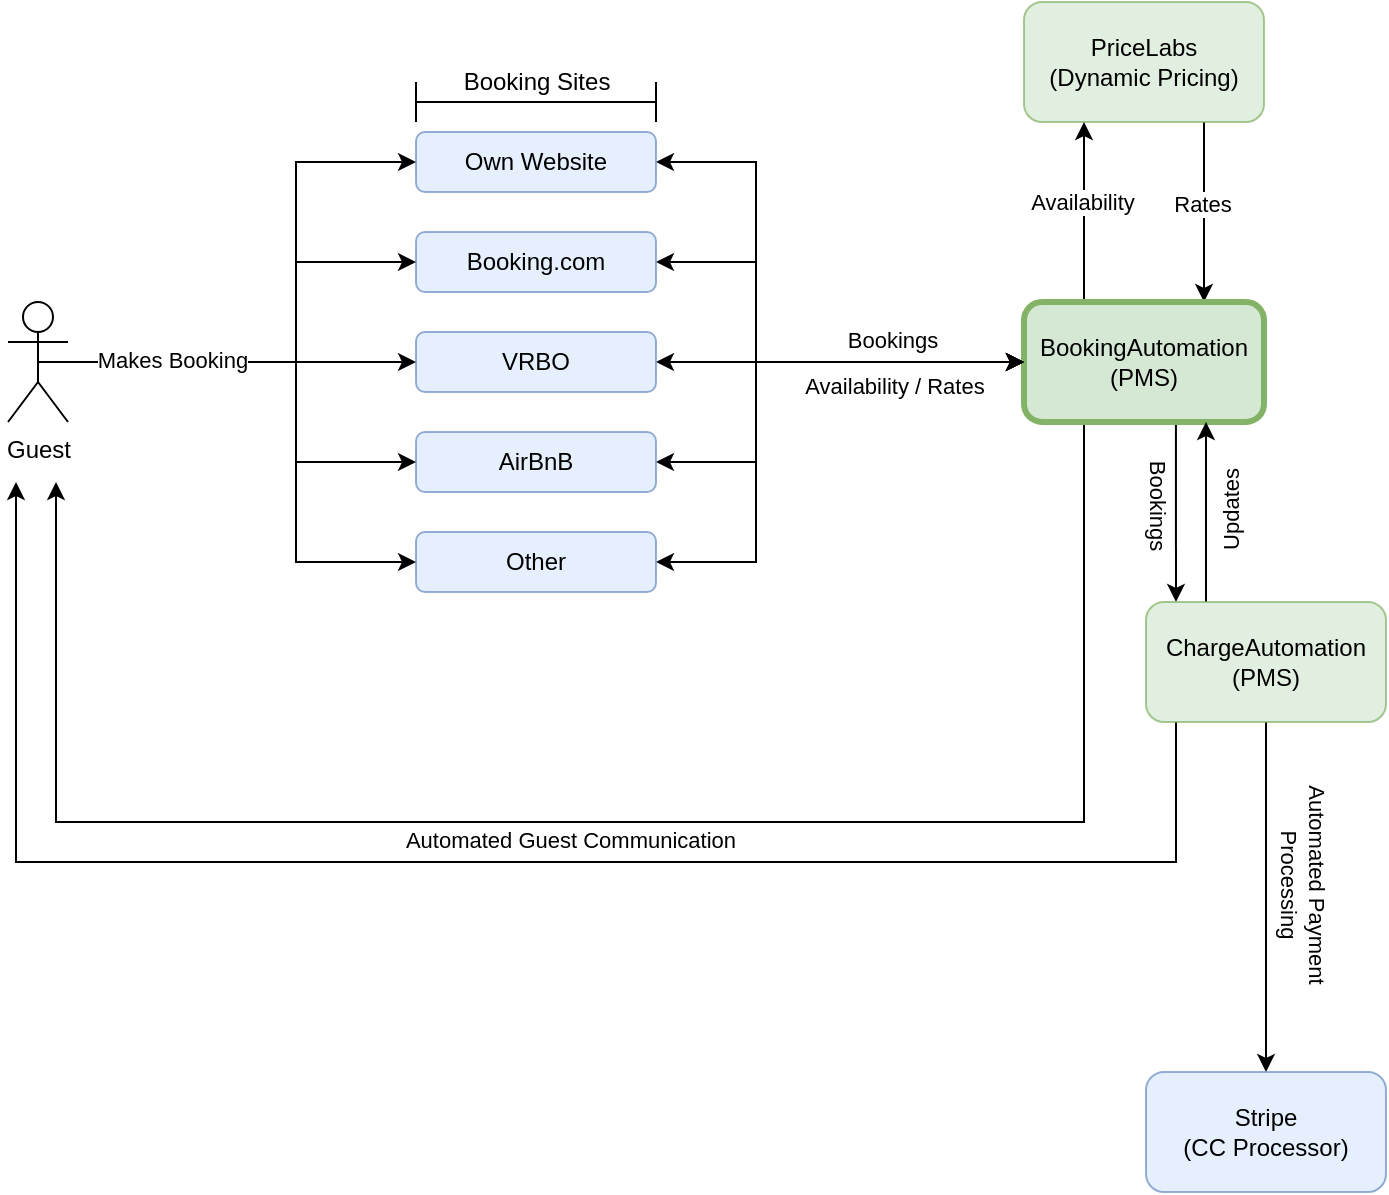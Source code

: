 <mxfile version="18.0.5" type="github">
  <diagram id="VY14Kp2bZg2UIhSIN0tL" name="Page-1">
    <mxGraphModel dx="1238" dy="1105" grid="1" gridSize="10" guides="1" tooltips="1" connect="1" arrows="1" fold="1" page="1" pageScale="1" pageWidth="827" pageHeight="1169" math="0" shadow="0">
      <root>
        <mxCell id="0" />
        <mxCell id="1" parent="0" />
        <mxCell id="a-HRDvgDwT7PZsZXaRJc-5" style="edgeStyle=orthogonalEdgeStyle;rounded=0;orthogonalLoop=1;jettySize=auto;html=1;exitX=0.75;exitY=1;exitDx=0;exitDy=0;entryX=0.75;entryY=0;entryDx=0;entryDy=0;" parent="1" source="a-HRDvgDwT7PZsZXaRJc-1" target="a-HRDvgDwT7PZsZXaRJc-2" edge="1">
          <mxGeometry relative="1" as="geometry" />
        </mxCell>
        <mxCell id="a-HRDvgDwT7PZsZXaRJc-7" value="Rates" style="edgeLabel;html=1;align=center;verticalAlign=middle;resizable=0;points=[];" parent="a-HRDvgDwT7PZsZXaRJc-5" vertex="1" connectable="0">
          <mxGeometry x="0.011" y="-1" relative="1" as="geometry">
            <mxPoint y="-5" as="offset" />
          </mxGeometry>
        </mxCell>
        <mxCell id="a-HRDvgDwT7PZsZXaRJc-1" value="PriceLabs&lt;br&gt;(Dynamic Pricing)" style="rounded=1;whiteSpace=wrap;html=1;fillColor=#d5e8d4;strokeColor=#82b366;opacity=70;" parent="1" vertex="1">
          <mxGeometry x="554" y="80" width="120" height="60" as="geometry" />
        </mxCell>
        <mxCell id="a-HRDvgDwT7PZsZXaRJc-4" style="edgeStyle=orthogonalEdgeStyle;rounded=0;orthogonalLoop=1;jettySize=auto;html=1;exitX=0.25;exitY=0;exitDx=0;exitDy=0;entryX=0.25;entryY=1;entryDx=0;entryDy=0;" parent="1" source="a-HRDvgDwT7PZsZXaRJc-2" target="a-HRDvgDwT7PZsZXaRJc-1" edge="1">
          <mxGeometry relative="1" as="geometry" />
        </mxCell>
        <mxCell id="a-HRDvgDwT7PZsZXaRJc-6" value="Availability" style="edgeLabel;html=1;align=center;verticalAlign=middle;resizable=0;points=[];" parent="a-HRDvgDwT7PZsZXaRJc-4" vertex="1" connectable="0">
          <mxGeometry x="0.033" y="1" relative="1" as="geometry">
            <mxPoint y="-4" as="offset" />
          </mxGeometry>
        </mxCell>
        <mxCell id="a-HRDvgDwT7PZsZXaRJc-38" style="edgeStyle=orthogonalEdgeStyle;rounded=0;orthogonalLoop=1;jettySize=auto;html=1;exitX=0;exitY=0.5;exitDx=0;exitDy=0;entryX=1;entryY=0.5;entryDx=0;entryDy=0;startArrow=classic;startFill=1;" parent="1" source="a-HRDvgDwT7PZsZXaRJc-2" target="a-HRDvgDwT7PZsZXaRJc-11" edge="1">
          <mxGeometry relative="1" as="geometry" />
        </mxCell>
        <mxCell id="a-HRDvgDwT7PZsZXaRJc-44" style="edgeStyle=orthogonalEdgeStyle;rounded=0;orthogonalLoop=1;jettySize=auto;html=1;exitX=0.25;exitY=1;exitDx=0;exitDy=0;startArrow=none;startFill=0;" parent="1" source="a-HRDvgDwT7PZsZXaRJc-2" edge="1">
          <mxGeometry relative="1" as="geometry">
            <mxPoint x="70" y="320" as="targetPoint" />
            <Array as="points">
              <mxPoint x="584" y="490" />
              <mxPoint x="70" y="490" />
              <mxPoint x="70" y="320" />
            </Array>
          </mxGeometry>
        </mxCell>
        <mxCell id="a-HRDvgDwT7PZsZXaRJc-45" style="edgeStyle=orthogonalEdgeStyle;rounded=0;orthogonalLoop=1;jettySize=auto;html=1;exitX=0.633;exitY=0.983;exitDx=0;exitDy=0;startArrow=none;startFill=0;exitPerimeter=0;entryX=0.125;entryY=0;entryDx=0;entryDy=0;entryPerimeter=0;" parent="1" source="a-HRDvgDwT7PZsZXaRJc-2" target="a-HRDvgDwT7PZsZXaRJc-3" edge="1">
          <mxGeometry relative="1" as="geometry">
            <mxPoint x="630" y="390" as="targetPoint" />
          </mxGeometry>
        </mxCell>
        <mxCell id="a-HRDvgDwT7PZsZXaRJc-46" value="Bookings" style="edgeLabel;html=1;align=center;verticalAlign=middle;resizable=0;points=[];rotation=90;" parent="a-HRDvgDwT7PZsZXaRJc-45" vertex="1" connectable="0">
          <mxGeometry x="-0.143" y="1" relative="1" as="geometry">
            <mxPoint x="-10" y="3" as="offset" />
          </mxGeometry>
        </mxCell>
        <mxCell id="a-HRDvgDwT7PZsZXaRJc-2" value="BookingAutomation&lt;br&gt;(PMS)" style="rounded=1;whiteSpace=wrap;html=1;fillColor=#d5e8d4;strokeColor=#82b366;strokeWidth=3;" parent="1" vertex="1">
          <mxGeometry x="554" y="230" width="120" height="60" as="geometry" />
        </mxCell>
        <mxCell id="a-HRDvgDwT7PZsZXaRJc-39" style="edgeStyle=orthogonalEdgeStyle;rounded=0;orthogonalLoop=1;jettySize=auto;html=1;exitX=0.125;exitY=1;exitDx=0;exitDy=0;startArrow=none;startFill=0;exitPerimeter=0;" parent="1" source="a-HRDvgDwT7PZsZXaRJc-3" edge="1">
          <mxGeometry relative="1" as="geometry">
            <mxPoint x="50" y="320" as="targetPoint" />
            <Array as="points">
              <mxPoint x="630" y="510" />
              <mxPoint x="50" y="510" />
            </Array>
          </mxGeometry>
        </mxCell>
        <mxCell id="a-HRDvgDwT7PZsZXaRJc-40" value="Automated Guest Communication" style="edgeLabel;html=1;align=center;verticalAlign=middle;resizable=0;points=[];" parent="a-HRDvgDwT7PZsZXaRJc-39" vertex="1" connectable="0">
          <mxGeometry x="-0.111" y="1" relative="1" as="geometry">
            <mxPoint y="-12" as="offset" />
          </mxGeometry>
        </mxCell>
        <mxCell id="a-HRDvgDwT7PZsZXaRJc-42" style="edgeStyle=orthogonalEdgeStyle;rounded=0;orthogonalLoop=1;jettySize=auto;html=1;exitX=0.5;exitY=1;exitDx=0;exitDy=0;entryX=0.5;entryY=0;entryDx=0;entryDy=0;startArrow=none;startFill=0;" parent="1" source="a-HRDvgDwT7PZsZXaRJc-3" target="a-HRDvgDwT7PZsZXaRJc-41" edge="1">
          <mxGeometry relative="1" as="geometry" />
        </mxCell>
        <mxCell id="a-HRDvgDwT7PZsZXaRJc-43" value="Automated Payment&lt;br&gt;Processing" style="edgeLabel;html=1;align=center;verticalAlign=middle;resizable=0;points=[];rotation=90;" parent="a-HRDvgDwT7PZsZXaRJc-42" vertex="1" connectable="0">
          <mxGeometry x="0.035" y="2" relative="1" as="geometry">
            <mxPoint x="17" y="-10" as="offset" />
          </mxGeometry>
        </mxCell>
        <mxCell id="a-HRDvgDwT7PZsZXaRJc-47" style="edgeStyle=orthogonalEdgeStyle;rounded=0;orthogonalLoop=1;jettySize=auto;html=1;exitX=0.25;exitY=0;exitDx=0;exitDy=0;startArrow=none;startFill=0;" parent="1" source="a-HRDvgDwT7PZsZXaRJc-3" edge="1">
          <mxGeometry relative="1" as="geometry">
            <mxPoint x="645" y="290" as="targetPoint" />
          </mxGeometry>
        </mxCell>
        <mxCell id="a-HRDvgDwT7PZsZXaRJc-3" value="ChargeAutomation&lt;br&gt;(PMS)" style="rounded=1;whiteSpace=wrap;html=1;fillColor=#d5e8d4;strokeColor=#82b366;opacity=70;" parent="1" vertex="1">
          <mxGeometry x="615" y="380" width="120" height="60" as="geometry" />
        </mxCell>
        <mxCell id="a-HRDvgDwT7PZsZXaRJc-33" style="edgeStyle=orthogonalEdgeStyle;rounded=0;orthogonalLoop=1;jettySize=auto;html=1;exitX=1;exitY=0.5;exitDx=0;exitDy=0;entryX=0;entryY=0.5;entryDx=0;entryDy=0;startArrow=classic;startFill=1;" parent="1" source="a-HRDvgDwT7PZsZXaRJc-10" target="a-HRDvgDwT7PZsZXaRJc-2" edge="1">
          <mxGeometry relative="1" as="geometry">
            <Array as="points">
              <mxPoint x="420" y="210" />
              <mxPoint x="420" y="260" />
            </Array>
          </mxGeometry>
        </mxCell>
        <mxCell id="a-HRDvgDwT7PZsZXaRJc-10" value="Booking.com" style="rounded=1;whiteSpace=wrap;html=1;opacity=70;fillColor=#dae8fc;strokeColor=#6c8ebf;" parent="1" vertex="1">
          <mxGeometry x="250" y="195" width="120" height="30" as="geometry" />
        </mxCell>
        <mxCell id="a-HRDvgDwT7PZsZXaRJc-32" style="edgeStyle=orthogonalEdgeStyle;rounded=0;orthogonalLoop=1;jettySize=auto;html=1;exitX=1;exitY=0.5;exitDx=0;exitDy=0;entryX=0;entryY=0.5;entryDx=0;entryDy=0;strokeColor=none;startArrow=classic;startFill=1;" parent="1" source="a-HRDvgDwT7PZsZXaRJc-11" target="a-HRDvgDwT7PZsZXaRJc-2" edge="1">
          <mxGeometry relative="1" as="geometry" />
        </mxCell>
        <mxCell id="a-HRDvgDwT7PZsZXaRJc-11" value="VRBO" style="rounded=1;whiteSpace=wrap;html=1;fillColor=#dae8fc;strokeColor=#6c8ebf;opacity=70;" parent="1" vertex="1">
          <mxGeometry x="250" y="245" width="120" height="30" as="geometry" />
        </mxCell>
        <mxCell id="a-HRDvgDwT7PZsZXaRJc-34" style="edgeStyle=orthogonalEdgeStyle;rounded=0;orthogonalLoop=1;jettySize=auto;html=1;exitX=1;exitY=0.5;exitDx=0;exitDy=0;entryX=0;entryY=0.5;entryDx=0;entryDy=0;startArrow=classic;startFill=1;" parent="1" source="a-HRDvgDwT7PZsZXaRJc-12" target="a-HRDvgDwT7PZsZXaRJc-2" edge="1">
          <mxGeometry relative="1" as="geometry">
            <Array as="points">
              <mxPoint x="420" y="160" />
              <mxPoint x="420" y="260" />
            </Array>
          </mxGeometry>
        </mxCell>
        <mxCell id="a-HRDvgDwT7PZsZXaRJc-12" value="Own Website" style="rounded=1;whiteSpace=wrap;html=1;fillColor=#dae8fc;strokeColor=#6c8ebf;opacity=70;strokeWidth=1;" parent="1" vertex="1">
          <mxGeometry x="250" y="145" width="120" height="30" as="geometry" />
        </mxCell>
        <mxCell id="a-HRDvgDwT7PZsZXaRJc-31" style="edgeStyle=orthogonalEdgeStyle;rounded=0;orthogonalLoop=1;jettySize=auto;html=1;exitX=1;exitY=0.5;exitDx=0;exitDy=0;entryX=0;entryY=0.5;entryDx=0;entryDy=0;startArrow=classic;startFill=1;" parent="1" source="a-HRDvgDwT7PZsZXaRJc-13" target="a-HRDvgDwT7PZsZXaRJc-2" edge="1">
          <mxGeometry relative="1" as="geometry">
            <Array as="points">
              <mxPoint x="420" y="310" />
              <mxPoint x="420" y="260" />
            </Array>
          </mxGeometry>
        </mxCell>
        <mxCell id="a-HRDvgDwT7PZsZXaRJc-13" value="AirBnB" style="rounded=1;whiteSpace=wrap;html=1;fillColor=#dae8fc;strokeColor=#6c8ebf;opacity=70;" parent="1" vertex="1">
          <mxGeometry x="250" y="295" width="120" height="30" as="geometry" />
        </mxCell>
        <mxCell id="a-HRDvgDwT7PZsZXaRJc-30" style="edgeStyle=orthogonalEdgeStyle;rounded=0;orthogonalLoop=1;jettySize=auto;html=1;exitX=1;exitY=0.5;exitDx=0;exitDy=0;entryX=0;entryY=0.5;entryDx=0;entryDy=0;startArrow=classic;startFill=1;" parent="1" source="a-HRDvgDwT7PZsZXaRJc-14" target="a-HRDvgDwT7PZsZXaRJc-2" edge="1">
          <mxGeometry relative="1" as="geometry">
            <Array as="points">
              <mxPoint x="420" y="360" />
              <mxPoint x="420" y="260" />
            </Array>
          </mxGeometry>
        </mxCell>
        <mxCell id="a-HRDvgDwT7PZsZXaRJc-35" value="Bookings" style="edgeLabel;html=1;align=center;verticalAlign=middle;resizable=0;points=[];" parent="a-HRDvgDwT7PZsZXaRJc-30" vertex="1" connectable="0">
          <mxGeometry x="0.324" y="2" relative="1" as="geometry">
            <mxPoint x="30" y="-9" as="offset" />
          </mxGeometry>
        </mxCell>
        <mxCell id="a-HRDvgDwT7PZsZXaRJc-14" value="Other" style="rounded=1;whiteSpace=wrap;html=1;fillColor=#dae8fc;strokeColor=#6c8ebf;opacity=70;" parent="1" vertex="1">
          <mxGeometry x="250" y="345" width="120" height="30" as="geometry" />
        </mxCell>
        <mxCell id="a-HRDvgDwT7PZsZXaRJc-16" style="edgeStyle=orthogonalEdgeStyle;rounded=0;orthogonalLoop=1;jettySize=auto;html=1;exitX=0.5;exitY=0.5;exitDx=0;exitDy=0;exitPerimeter=0;entryX=0;entryY=0.5;entryDx=0;entryDy=0;" parent="1" source="a-HRDvgDwT7PZsZXaRJc-15" target="a-HRDvgDwT7PZsZXaRJc-12" edge="1">
          <mxGeometry relative="1" as="geometry">
            <Array as="points">
              <mxPoint x="190" y="260" />
              <mxPoint x="190" y="160" />
            </Array>
          </mxGeometry>
        </mxCell>
        <mxCell id="a-HRDvgDwT7PZsZXaRJc-17" style="edgeStyle=orthogonalEdgeStyle;rounded=0;orthogonalLoop=1;jettySize=auto;html=1;exitX=0.5;exitY=0.5;exitDx=0;exitDy=0;exitPerimeter=0;entryX=0;entryY=0.5;entryDx=0;entryDy=0;" parent="1" source="a-HRDvgDwT7PZsZXaRJc-15" target="a-HRDvgDwT7PZsZXaRJc-10" edge="1">
          <mxGeometry relative="1" as="geometry">
            <Array as="points">
              <mxPoint x="190" y="260" />
              <mxPoint x="190" y="210" />
            </Array>
          </mxGeometry>
        </mxCell>
        <mxCell id="a-HRDvgDwT7PZsZXaRJc-18" style="edgeStyle=orthogonalEdgeStyle;rounded=0;orthogonalLoop=1;jettySize=auto;html=1;exitX=0.5;exitY=0.5;exitDx=0;exitDy=0;exitPerimeter=0;entryX=0;entryY=0.5;entryDx=0;entryDy=0;" parent="1" source="a-HRDvgDwT7PZsZXaRJc-15" target="a-HRDvgDwT7PZsZXaRJc-11" edge="1">
          <mxGeometry relative="1" as="geometry" />
        </mxCell>
        <mxCell id="a-HRDvgDwT7PZsZXaRJc-19" style="edgeStyle=orthogonalEdgeStyle;rounded=0;orthogonalLoop=1;jettySize=auto;html=1;exitX=0.5;exitY=0.5;exitDx=0;exitDy=0;exitPerimeter=0;entryX=0;entryY=0.5;entryDx=0;entryDy=0;" parent="1" source="a-HRDvgDwT7PZsZXaRJc-15" target="a-HRDvgDwT7PZsZXaRJc-13" edge="1">
          <mxGeometry relative="1" as="geometry">
            <Array as="points">
              <mxPoint x="190" y="260" />
              <mxPoint x="190" y="310" />
            </Array>
          </mxGeometry>
        </mxCell>
        <mxCell id="a-HRDvgDwT7PZsZXaRJc-20" style="edgeStyle=orthogonalEdgeStyle;rounded=0;orthogonalLoop=1;jettySize=auto;html=1;exitX=0.5;exitY=0.5;exitDx=0;exitDy=0;exitPerimeter=0;entryX=0;entryY=0.5;entryDx=0;entryDy=0;" parent="1" source="a-HRDvgDwT7PZsZXaRJc-15" target="a-HRDvgDwT7PZsZXaRJc-14" edge="1">
          <mxGeometry relative="1" as="geometry">
            <Array as="points">
              <mxPoint x="190" y="260" />
              <mxPoint x="190" y="360" />
            </Array>
          </mxGeometry>
        </mxCell>
        <mxCell id="a-HRDvgDwT7PZsZXaRJc-29" value="Makes Booking" style="edgeLabel;html=1;align=center;verticalAlign=middle;resizable=0;points=[];" parent="a-HRDvgDwT7PZsZXaRJc-20" vertex="1" connectable="0">
          <mxGeometry x="-0.537" y="-2" relative="1" as="geometry">
            <mxPoint y="-3" as="offset" />
          </mxGeometry>
        </mxCell>
        <mxCell id="a-HRDvgDwT7PZsZXaRJc-15" value="Guest" style="shape=umlActor;verticalLabelPosition=bottom;verticalAlign=top;html=1;outlineConnect=0;" parent="1" vertex="1">
          <mxGeometry x="46" y="230" width="30" height="60" as="geometry" />
        </mxCell>
        <mxCell id="a-HRDvgDwT7PZsZXaRJc-21" value="" style="shape=crossbar;whiteSpace=wrap;html=1;rounded=1;fillColor=#dae8fc;strokeColor=default;" parent="1" vertex="1">
          <mxGeometry x="250" y="120" width="120" height="20" as="geometry" />
        </mxCell>
        <mxCell id="a-HRDvgDwT7PZsZXaRJc-22" value="Booking Sites" style="text;html=1;align=center;verticalAlign=middle;resizable=0;points=[];autosize=1;" parent="1" vertex="1">
          <mxGeometry x="265" y="110" width="90" height="20" as="geometry" />
        </mxCell>
        <mxCell id="a-HRDvgDwT7PZsZXaRJc-37" value="Availability / Rates" style="edgeLabel;html=1;align=center;verticalAlign=middle;resizable=0;points=[];" parent="1" vertex="1" connectable="0">
          <mxGeometry x="489" y="272" as="geometry" />
        </mxCell>
        <mxCell id="a-HRDvgDwT7PZsZXaRJc-41" value="Stripe&lt;br&gt;(CC Processor)" style="rounded=1;whiteSpace=wrap;html=1;fillColor=#dae8fc;strokeColor=#6c8ebf;opacity=70;" parent="1" vertex="1">
          <mxGeometry x="615" y="615" width="120" height="60" as="geometry" />
        </mxCell>
        <mxCell id="a-HRDvgDwT7PZsZXaRJc-48" value="Updates" style="edgeLabel;html=1;align=center;verticalAlign=middle;resizable=0;points=[];rotation=-90;" parent="1" vertex="1" connectable="0">
          <mxGeometry x="657.997" y="332.0" as="geometry">
            <mxPoint x="-2" y="-1.0" as="offset" />
          </mxGeometry>
        </mxCell>
      </root>
    </mxGraphModel>
  </diagram>
</mxfile>
